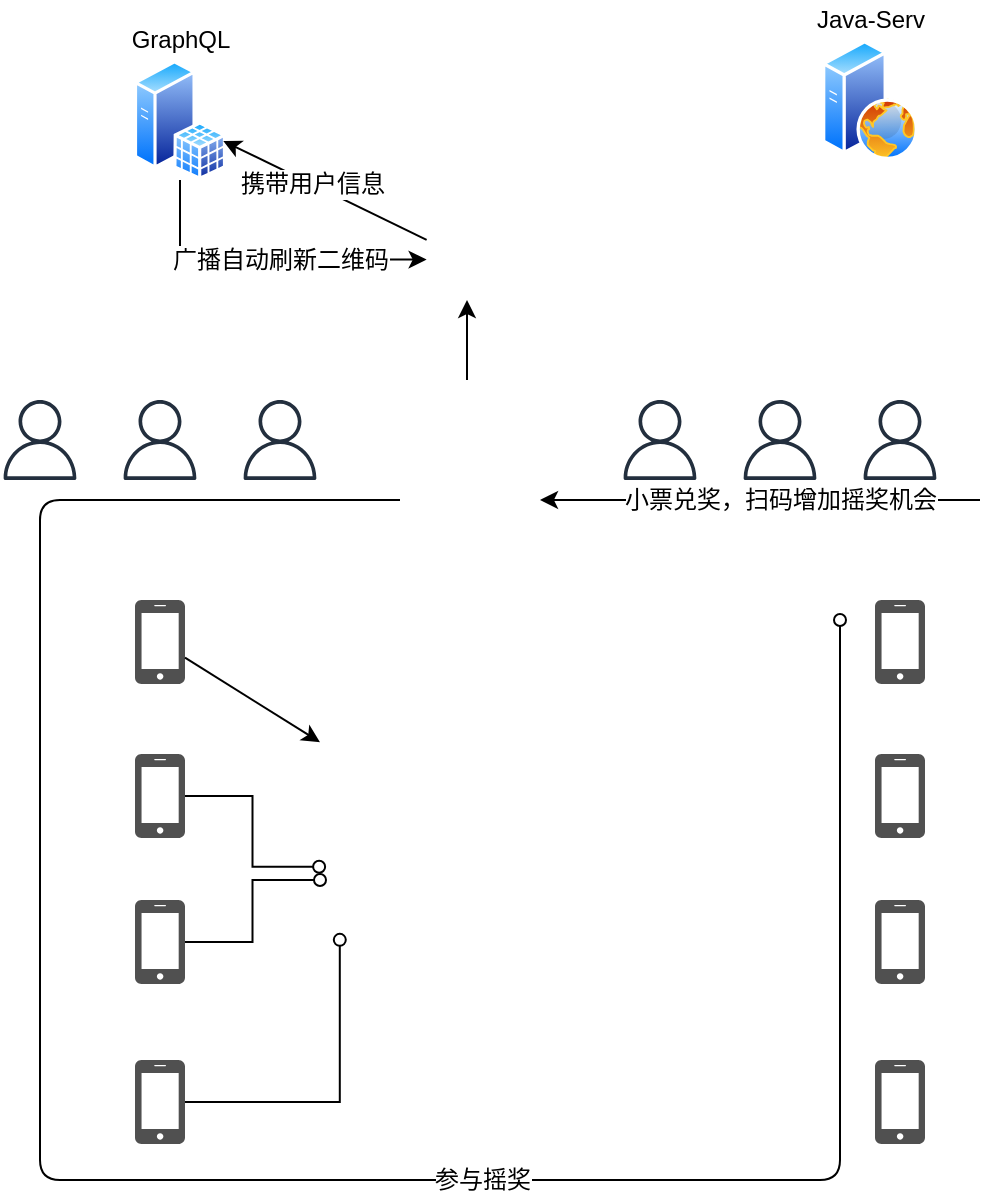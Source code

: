 <mxfile version="12.4.3" type="github" pages="1">
  <diagram id="ZQ9hvVZvNBJYVmyXXAFO" name="Page-1">
    <mxGraphModel dx="1177" dy="1745" grid="1" gridSize="10" guides="1" tooltips="1" connect="1" arrows="1" fold="1" page="1" pageScale="1" pageWidth="827" pageHeight="1169" math="0" shadow="0">
      <root>
        <mxCell id="0"/>
        <mxCell id="1" parent="0"/>
        <mxCell id="WEjBrDBe1VnxncM8H6Ck-8" value="" style="shape=image;html=1;verticalAlign=top;verticalLabelPosition=bottom;labelBackgroundColor=#ffffff;imageAspect=0;aspect=fixed;image=https://cdn2.iconfinder.com/data/icons/pittogrammi/142/03-128.png" vertex="1" parent="1">
          <mxGeometry x="340" y="220" width="220" height="220" as="geometry"/>
        </mxCell>
        <mxCell id="WEjBrDBe1VnxncM8H6Ck-11" value="" style="group" vertex="1" connectable="0" parent="1">
          <mxGeometry x="240" y="-100" width="60" height="80" as="geometry"/>
        </mxCell>
        <mxCell id="WEjBrDBe1VnxncM8H6Ck-4" value="" style="aspect=fixed;perimeter=ellipsePerimeter;html=1;align=center;shadow=0;dashed=0;spacingTop=3;image;image=img/lib/active_directory/sql_server.svg;" vertex="1" parent="WEjBrDBe1VnxncM8H6Ck-11">
          <mxGeometry x="6.9" y="20" width="46.2" height="60" as="geometry"/>
        </mxCell>
        <mxCell id="WEjBrDBe1VnxncM8H6Ck-10" value="GraphQL" style="text;html=1;align=center;verticalAlign=middle;resizable=0;points=[];;autosize=1;" vertex="1" parent="WEjBrDBe1VnxncM8H6Ck-11">
          <mxGeometry width="60" height="20" as="geometry"/>
        </mxCell>
        <mxCell id="WEjBrDBe1VnxncM8H6Ck-12" value="" style="group" vertex="1" connectable="0" parent="1">
          <mxGeometry x="580" y="-110" width="70" height="80" as="geometry"/>
        </mxCell>
        <mxCell id="WEjBrDBe1VnxncM8H6Ck-3" value="" style="aspect=fixed;perimeter=ellipsePerimeter;html=1;align=center;shadow=0;dashed=0;spacingTop=3;image;image=img/lib/active_directory/web_server.svg;" vertex="1" parent="WEjBrDBe1VnxncM8H6Ck-12">
          <mxGeometry x="11" y="20" width="48" height="60" as="geometry"/>
        </mxCell>
        <mxCell id="WEjBrDBe1VnxncM8H6Ck-9" value="Java-Serv" style="text;html=1;align=center;verticalAlign=middle;resizable=0;points=[];;autosize=1;" vertex="1" parent="WEjBrDBe1VnxncM8H6Ck-12">
          <mxGeometry width="70" height="20" as="geometry"/>
        </mxCell>
        <mxCell id="WEjBrDBe1VnxncM8H6Ck-15" value="" style="pointerEvents=1;shadow=0;dashed=0;html=1;strokeColor=none;fillColor=#505050;labelPosition=center;verticalLabelPosition=bottom;verticalAlign=top;outlineConnect=0;align=center;shape=mxgraph.office.devices.cell_phone_iphone_standalone;" vertex="1" parent="1">
          <mxGeometry x="247.5" y="190" width="25" height="42" as="geometry"/>
        </mxCell>
        <mxCell id="WEjBrDBe1VnxncM8H6Ck-49" style="edgeStyle=orthogonalEdgeStyle;rounded=0;orthogonalLoop=1;jettySize=auto;html=1;entryX=-0.002;entryY=0.47;entryDx=0;entryDy=0;entryPerimeter=0;endArrow=oval;endFill=0;" edge="1" parent="1" source="WEjBrDBe1VnxncM8H6Ck-16" target="WEjBrDBe1VnxncM8H6Ck-8">
          <mxGeometry relative="1" as="geometry"/>
        </mxCell>
        <mxCell id="WEjBrDBe1VnxncM8H6Ck-16" value="" style="pointerEvents=1;shadow=0;dashed=0;html=1;strokeColor=none;fillColor=#505050;labelPosition=center;verticalLabelPosition=bottom;verticalAlign=top;outlineConnect=0;align=center;shape=mxgraph.office.devices.cell_phone_iphone_standalone;" vertex="1" parent="1">
          <mxGeometry x="247.5" y="267" width="25" height="42" as="geometry"/>
        </mxCell>
        <mxCell id="WEjBrDBe1VnxncM8H6Ck-51" style="edgeStyle=orthogonalEdgeStyle;rounded=0;orthogonalLoop=1;jettySize=auto;html=1;entryX=0.045;entryY=0.636;entryDx=0;entryDy=0;entryPerimeter=0;endArrow=oval;endFill=0;" edge="1" parent="1" source="WEjBrDBe1VnxncM8H6Ck-17" target="WEjBrDBe1VnxncM8H6Ck-8">
          <mxGeometry relative="1" as="geometry">
            <Array as="points">
              <mxPoint x="350" y="441"/>
            </Array>
          </mxGeometry>
        </mxCell>
        <mxCell id="WEjBrDBe1VnxncM8H6Ck-17" value="" style="pointerEvents=1;shadow=0;dashed=0;html=1;strokeColor=none;fillColor=#505050;labelPosition=center;verticalLabelPosition=bottom;verticalAlign=top;outlineConnect=0;align=center;shape=mxgraph.office.devices.cell_phone_iphone_standalone;" vertex="1" parent="1">
          <mxGeometry x="247.5" y="420" width="25" height="42" as="geometry"/>
        </mxCell>
        <mxCell id="WEjBrDBe1VnxncM8H6Ck-50" style="edgeStyle=orthogonalEdgeStyle;rounded=0;orthogonalLoop=1;jettySize=auto;html=1;entryX=0;entryY=0.5;entryDx=0;entryDy=0;endArrow=oval;endFill=0;" edge="1" parent="1" source="WEjBrDBe1VnxncM8H6Ck-18" target="WEjBrDBe1VnxncM8H6Ck-8">
          <mxGeometry relative="1" as="geometry"/>
        </mxCell>
        <mxCell id="WEjBrDBe1VnxncM8H6Ck-18" value="" style="pointerEvents=1;shadow=0;dashed=0;html=1;strokeColor=none;fillColor=#505050;labelPosition=center;verticalLabelPosition=bottom;verticalAlign=top;outlineConnect=0;align=center;shape=mxgraph.office.devices.cell_phone_iphone_standalone;" vertex="1" parent="1">
          <mxGeometry x="247.5" y="340" width="25" height="42" as="geometry"/>
        </mxCell>
        <mxCell id="WEjBrDBe1VnxncM8H6Ck-21" value="" style="shape=image;html=1;verticalAlign=top;verticalLabelPosition=bottom;labelBackgroundColor=#ffffff;imageAspect=0;aspect=fixed;image=https://cdn2.iconfinder.com/data/icons/thesquid-ink-40-free-flat-icon-pack/64/support-128.png" vertex="1" parent="1">
          <mxGeometry x="383.5" y="80" width="60" height="60" as="geometry"/>
        </mxCell>
        <mxCell id="WEjBrDBe1VnxncM8H6Ck-23" value="" style="shape=image;html=1;verticalAlign=top;verticalLabelPosition=bottom;labelBackgroundColor=#ffffff;imageAspect=0;aspect=fixed;image=https://cdn1.iconfinder.com/data/icons/100-basic-for-user-interface/32/68-qr_code-128.png" vertex="1" parent="1">
          <mxGeometry x="393.31" y="-0.38" width="40.38" height="40.38" as="geometry"/>
        </mxCell>
        <mxCell id="WEjBrDBe1VnxncM8H6Ck-26" value="" style="outlineConnect=0;fontColor=#232F3E;gradientColor=none;fillColor=#232F3E;strokeColor=none;dashed=0;verticalLabelPosition=bottom;verticalAlign=top;align=center;html=1;fontSize=12;fontStyle=0;aspect=fixed;pointerEvents=1;shape=mxgraph.aws4.user;" vertex="1" parent="1">
          <mxGeometry x="610" y="90" width="40" height="40" as="geometry"/>
        </mxCell>
        <mxCell id="WEjBrDBe1VnxncM8H6Ck-27" value="" style="outlineConnect=0;fontColor=#232F3E;gradientColor=none;fillColor=#232F3E;strokeColor=none;dashed=0;verticalLabelPosition=bottom;verticalAlign=top;align=center;html=1;fontSize=12;fontStyle=0;aspect=fixed;pointerEvents=1;shape=mxgraph.aws4.user;" vertex="1" parent="1">
          <mxGeometry x="550" y="90" width="40" height="40" as="geometry"/>
        </mxCell>
        <mxCell id="WEjBrDBe1VnxncM8H6Ck-28" value="" style="outlineConnect=0;fontColor=#232F3E;gradientColor=none;fillColor=#232F3E;strokeColor=none;dashed=0;verticalLabelPosition=bottom;verticalAlign=top;align=center;html=1;fontSize=12;fontStyle=0;aspect=fixed;pointerEvents=1;shape=mxgraph.aws4.user;" vertex="1" parent="1">
          <mxGeometry x="490" y="90" width="40" height="40" as="geometry"/>
        </mxCell>
        <mxCell id="WEjBrDBe1VnxncM8H6Ck-29" value="" style="pointerEvents=1;shadow=0;dashed=0;html=1;strokeColor=none;fillColor=#505050;labelPosition=center;verticalLabelPosition=bottom;verticalAlign=top;outlineConnect=0;align=center;shape=mxgraph.office.devices.cell_phone_iphone_standalone;" vertex="1" parent="1">
          <mxGeometry x="617.5" y="190" width="25" height="42" as="geometry"/>
        </mxCell>
        <mxCell id="WEjBrDBe1VnxncM8H6Ck-30" value="" style="pointerEvents=1;shadow=0;dashed=0;html=1;strokeColor=none;fillColor=#505050;labelPosition=center;verticalLabelPosition=bottom;verticalAlign=top;outlineConnect=0;align=center;shape=mxgraph.office.devices.cell_phone_iphone_standalone;" vertex="1" parent="1">
          <mxGeometry x="617.5" y="267" width="25" height="42" as="geometry"/>
        </mxCell>
        <mxCell id="WEjBrDBe1VnxncM8H6Ck-31" value="" style="pointerEvents=1;shadow=0;dashed=0;html=1;strokeColor=none;fillColor=#505050;labelPosition=center;verticalLabelPosition=bottom;verticalAlign=top;outlineConnect=0;align=center;shape=mxgraph.office.devices.cell_phone_iphone_standalone;" vertex="1" parent="1">
          <mxGeometry x="617.5" y="420" width="25" height="42" as="geometry"/>
        </mxCell>
        <mxCell id="WEjBrDBe1VnxncM8H6Ck-32" value="" style="pointerEvents=1;shadow=0;dashed=0;html=1;strokeColor=none;fillColor=#505050;labelPosition=center;verticalLabelPosition=bottom;verticalAlign=top;outlineConnect=0;align=center;shape=mxgraph.office.devices.cell_phone_iphone_standalone;" vertex="1" parent="1">
          <mxGeometry x="617.5" y="340" width="25" height="42" as="geometry"/>
        </mxCell>
        <mxCell id="WEjBrDBe1VnxncM8H6Ck-33" value="" style="endArrow=classic;html=1;" edge="1" parent="1">
          <mxGeometry width="50" height="50" relative="1" as="geometry">
            <mxPoint x="670" y="140" as="sourcePoint"/>
            <mxPoint x="450" y="140" as="targetPoint"/>
          </mxGeometry>
        </mxCell>
        <mxCell id="WEjBrDBe1VnxncM8H6Ck-34" value="小票兑奖，扫码增加摇奖机会" style="text;html=1;align=center;verticalAlign=middle;resizable=0;points=[];;labelBackgroundColor=#ffffff;" vertex="1" connectable="0" parent="WEjBrDBe1VnxncM8H6Ck-33">
          <mxGeometry x="0.049" y="-1" relative="1" as="geometry">
            <mxPoint x="15.24" y="1" as="offset"/>
          </mxGeometry>
        </mxCell>
        <mxCell id="WEjBrDBe1VnxncM8H6Ck-35" value="" style="outlineConnect=0;fontColor=#232F3E;gradientColor=none;fillColor=#232F3E;strokeColor=none;dashed=0;verticalLabelPosition=bottom;verticalAlign=top;align=center;html=1;fontSize=12;fontStyle=0;aspect=fixed;pointerEvents=1;shape=mxgraph.aws4.user;" vertex="1" parent="1">
          <mxGeometry x="300" y="90" width="40" height="40" as="geometry"/>
        </mxCell>
        <mxCell id="WEjBrDBe1VnxncM8H6Ck-36" value="" style="outlineConnect=0;fontColor=#232F3E;gradientColor=none;fillColor=#232F3E;strokeColor=none;dashed=0;verticalLabelPosition=bottom;verticalAlign=top;align=center;html=1;fontSize=12;fontStyle=0;aspect=fixed;pointerEvents=1;shape=mxgraph.aws4.user;" vertex="1" parent="1">
          <mxGeometry x="240" y="90" width="40" height="40" as="geometry"/>
        </mxCell>
        <mxCell id="WEjBrDBe1VnxncM8H6Ck-37" value="" style="outlineConnect=0;fontColor=#232F3E;gradientColor=none;fillColor=#232F3E;strokeColor=none;dashed=0;verticalLabelPosition=bottom;verticalAlign=top;align=center;html=1;fontSize=12;fontStyle=0;aspect=fixed;pointerEvents=1;shape=mxgraph.aws4.user;" vertex="1" parent="1">
          <mxGeometry x="180" y="90" width="40" height="40" as="geometry"/>
        </mxCell>
        <mxCell id="WEjBrDBe1VnxncM8H6Ck-39" value="" style="endArrow=classic;html=1;exitX=0.5;exitY=0;exitDx=0;exitDy=0;entryX=0.5;entryY=1;entryDx=0;entryDy=0;" edge="1" parent="1" source="WEjBrDBe1VnxncM8H6Ck-21" target="WEjBrDBe1VnxncM8H6Ck-23">
          <mxGeometry width="50" height="50" relative="1" as="geometry">
            <mxPoint x="350" y="100" as="sourcePoint"/>
            <mxPoint x="400" y="50" as="targetPoint"/>
          </mxGeometry>
        </mxCell>
        <mxCell id="WEjBrDBe1VnxncM8H6Ck-41" value="" style="endArrow=classic;html=1;" edge="1" parent="1" source="WEjBrDBe1VnxncM8H6Ck-23" target="WEjBrDBe1VnxncM8H6Ck-4">
          <mxGeometry width="50" height="50" relative="1" as="geometry">
            <mxPoint x="330" y="10" as="sourcePoint"/>
            <mxPoint x="380" y="-40" as="targetPoint"/>
          </mxGeometry>
        </mxCell>
        <mxCell id="WEjBrDBe1VnxncM8H6Ck-42" value="携带用户信息" style="text;html=1;align=center;verticalAlign=middle;resizable=0;points=[];;labelBackgroundColor=#ffffff;" vertex="1" connectable="0" parent="WEjBrDBe1VnxncM8H6Ck-41">
          <mxGeometry x="0.127" relative="1" as="geometry">
            <mxPoint as="offset"/>
          </mxGeometry>
        </mxCell>
        <mxCell id="WEjBrDBe1VnxncM8H6Ck-43" style="edgeStyle=orthogonalEdgeStyle;rounded=0;orthogonalLoop=1;jettySize=auto;html=1;exitX=0.5;exitY=1;exitDx=0;exitDy=0;entryX=0;entryY=0.5;entryDx=0;entryDy=0;" edge="1" parent="1" source="WEjBrDBe1VnxncM8H6Ck-4" target="WEjBrDBe1VnxncM8H6Ck-23">
          <mxGeometry relative="1" as="geometry"/>
        </mxCell>
        <mxCell id="WEjBrDBe1VnxncM8H6Ck-44" value="广播自动刷新二维码" style="text;html=1;align=center;verticalAlign=middle;resizable=0;points=[];;labelBackgroundColor=#ffffff;" vertex="1" connectable="0" parent="WEjBrDBe1VnxncM8H6Ck-43">
          <mxGeometry x="-0.296" y="38" relative="1" as="geometry">
            <mxPoint x="32.48" y="38.19" as="offset"/>
          </mxGeometry>
        </mxCell>
        <mxCell id="WEjBrDBe1VnxncM8H6Ck-46" value="" style="endArrow=oval;html=1;endFill=0;" edge="1" parent="1">
          <mxGeometry width="50" height="50" relative="1" as="geometry">
            <mxPoint x="380" y="140" as="sourcePoint"/>
            <mxPoint x="600" y="200" as="targetPoint"/>
            <Array as="points">
              <mxPoint x="200" y="140"/>
              <mxPoint x="200" y="480"/>
              <mxPoint x="600" y="480"/>
            </Array>
          </mxGeometry>
        </mxCell>
        <mxCell id="WEjBrDBe1VnxncM8H6Ck-47" value="参与摇奖" style="text;html=1;align=center;verticalAlign=middle;resizable=0;points=[];;labelBackgroundColor=#ffffff;" vertex="1" connectable="0" parent="WEjBrDBe1VnxncM8H6Ck-46">
          <mxGeometry x="0.235" relative="1" as="geometry">
            <mxPoint as="offset"/>
          </mxGeometry>
        </mxCell>
        <mxCell id="WEjBrDBe1VnxncM8H6Ck-48" value="" style="endArrow=classic;html=1;" edge="1" parent="1" source="WEjBrDBe1VnxncM8H6Ck-15" target="WEjBrDBe1VnxncM8H6Ck-8">
          <mxGeometry width="50" height="50" relative="1" as="geometry">
            <mxPoint x="310" y="220" as="sourcePoint"/>
            <mxPoint x="360" y="170" as="targetPoint"/>
          </mxGeometry>
        </mxCell>
      </root>
    </mxGraphModel>
  </diagram>
</mxfile>

